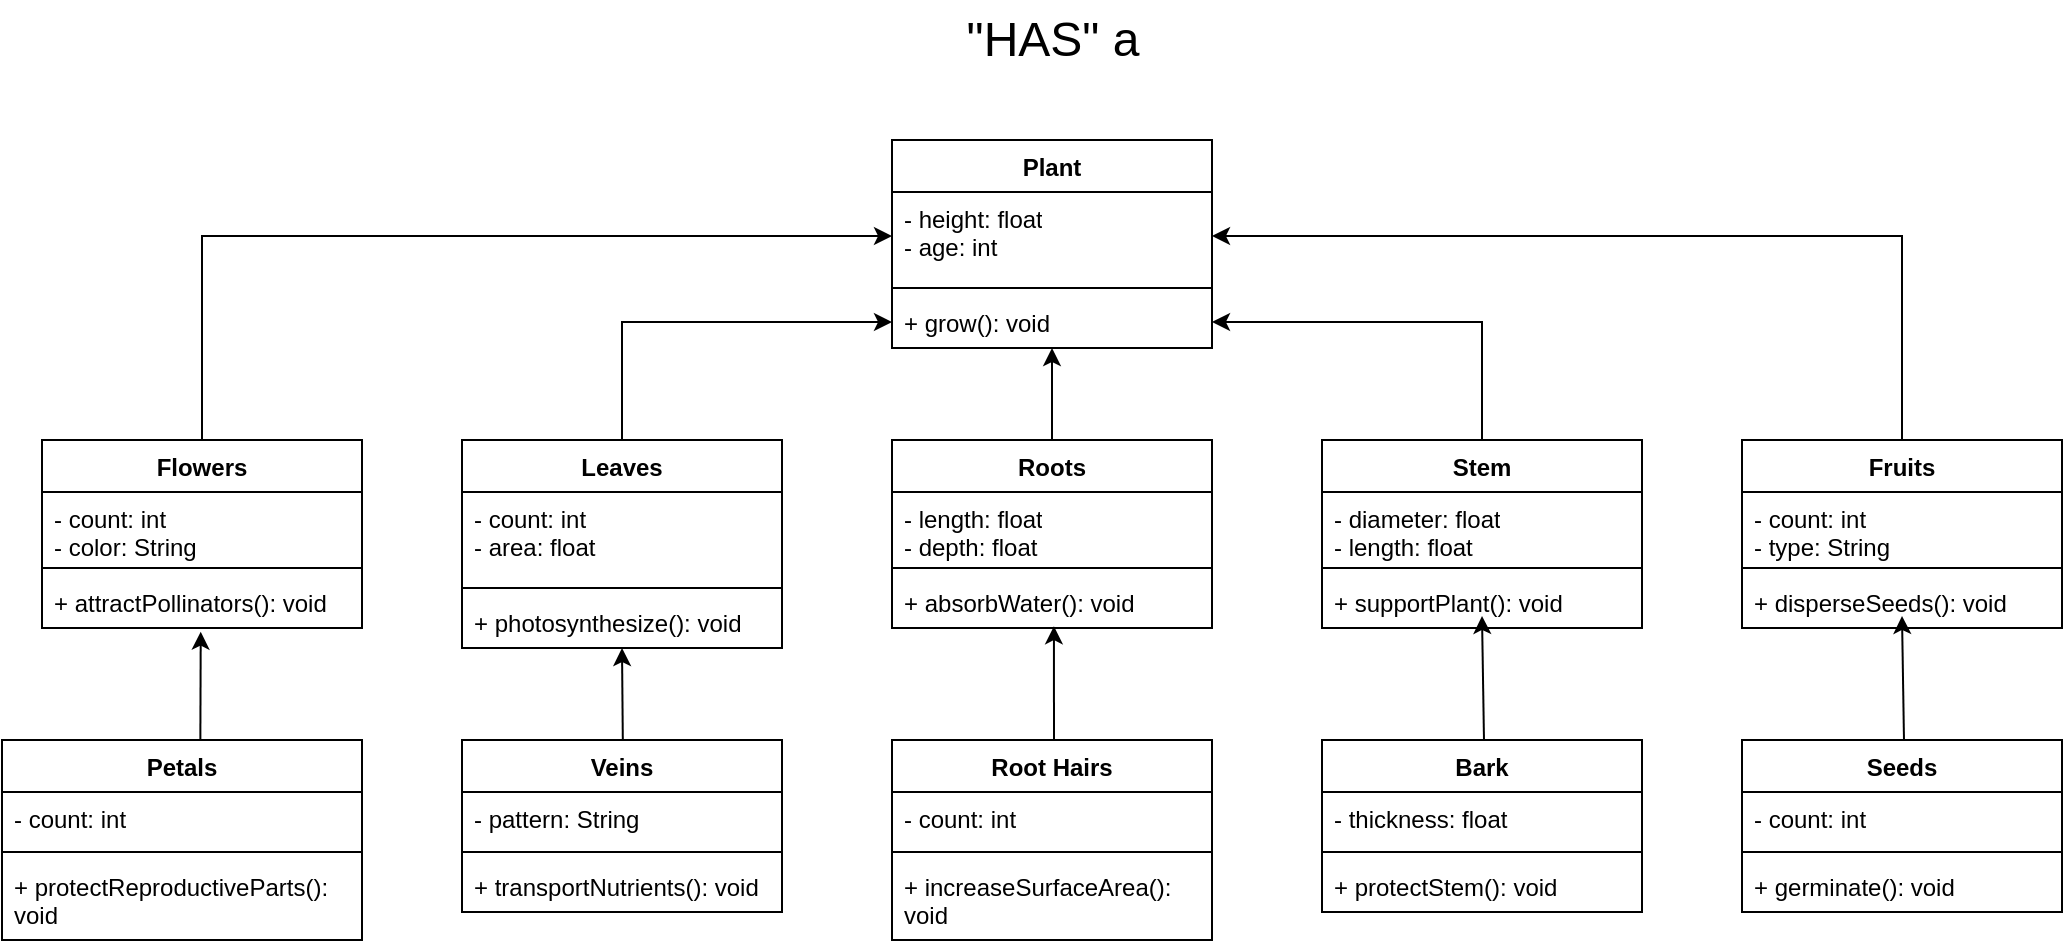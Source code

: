 <mxfile version="24.7.0" type="device">
  <diagram id="5oBT01l4Dd80JeENsS2k" name="Page-1">
    <mxGraphModel dx="2918" dy="2016" grid="1" gridSize="10" guides="1" tooltips="1" connect="1" arrows="1" fold="1" page="1" pageScale="1" pageWidth="850" pageHeight="1100" math="0" shadow="0">
      <root>
        <mxCell id="0" />
        <mxCell id="1" parent="0" />
        <mxCell id="GXYRI4kFbfI6HoHdZfFJ-1" value="Plant" style="swimlane;fontStyle=1;align=center;verticalAlign=top;childLayout=stackLayout;horizontal=1;startSize=26;horizontalStack=0;resizeParent=1;resizeParentMax=0;resizeLast=0;collapsible=1;marginBottom=0;whiteSpace=wrap;html=1;" vertex="1" parent="1">
          <mxGeometry x="345" y="40" width="160" height="104" as="geometry" />
        </mxCell>
        <mxCell id="GXYRI4kFbfI6HoHdZfFJ-2" value="- height: float&lt;div&gt;- age: int &lt;/div&gt;" style="text;strokeColor=none;fillColor=none;align=left;verticalAlign=top;spacingLeft=4;spacingRight=4;overflow=hidden;rotatable=0;points=[[0,0.5],[1,0.5]];portConstraint=eastwest;whiteSpace=wrap;html=1;" vertex="1" parent="GXYRI4kFbfI6HoHdZfFJ-1">
          <mxGeometry y="26" width="160" height="44" as="geometry" />
        </mxCell>
        <mxCell id="GXYRI4kFbfI6HoHdZfFJ-3" value="" style="line;strokeWidth=1;fillColor=none;align=left;verticalAlign=middle;spacingTop=-1;spacingLeft=3;spacingRight=3;rotatable=0;labelPosition=right;points=[];portConstraint=eastwest;strokeColor=inherit;" vertex="1" parent="GXYRI4kFbfI6HoHdZfFJ-1">
          <mxGeometry y="70" width="160" height="8" as="geometry" />
        </mxCell>
        <mxCell id="GXYRI4kFbfI6HoHdZfFJ-4" value="+ grow(): void" style="text;strokeColor=none;fillColor=none;align=left;verticalAlign=top;spacingLeft=4;spacingRight=4;overflow=hidden;rotatable=0;points=[[0,0.5],[1,0.5]];portConstraint=eastwest;whiteSpace=wrap;html=1;" vertex="1" parent="GXYRI4kFbfI6HoHdZfFJ-1">
          <mxGeometry y="78" width="160" height="26" as="geometry" />
        </mxCell>
        <mxCell id="GXYRI4kFbfI6HoHdZfFJ-5" value="Roots&lt;div&gt;&lt;br&gt;&lt;/div&gt;" style="swimlane;fontStyle=1;align=center;verticalAlign=top;childLayout=stackLayout;horizontal=1;startSize=26;horizontalStack=0;resizeParent=1;resizeParentMax=0;resizeLast=0;collapsible=1;marginBottom=0;whiteSpace=wrap;html=1;" vertex="1" parent="1">
          <mxGeometry x="345" y="190" width="160" height="94" as="geometry" />
        </mxCell>
        <mxCell id="GXYRI4kFbfI6HoHdZfFJ-6" value="- length: float&lt;div&gt;- depth: float&lt;br&gt;&lt;/div&gt;" style="text;strokeColor=none;fillColor=none;align=left;verticalAlign=top;spacingLeft=4;spacingRight=4;overflow=hidden;rotatable=0;points=[[0,0.5],[1,0.5]];portConstraint=eastwest;whiteSpace=wrap;html=1;" vertex="1" parent="GXYRI4kFbfI6HoHdZfFJ-5">
          <mxGeometry y="26" width="160" height="34" as="geometry" />
        </mxCell>
        <mxCell id="GXYRI4kFbfI6HoHdZfFJ-7" value="" style="line;strokeWidth=1;fillColor=none;align=left;verticalAlign=middle;spacingTop=-1;spacingLeft=3;spacingRight=3;rotatable=0;labelPosition=right;points=[];portConstraint=eastwest;strokeColor=inherit;" vertex="1" parent="GXYRI4kFbfI6HoHdZfFJ-5">
          <mxGeometry y="60" width="160" height="8" as="geometry" />
        </mxCell>
        <mxCell id="GXYRI4kFbfI6HoHdZfFJ-8" value="+ absorbWater(): void" style="text;strokeColor=none;fillColor=none;align=left;verticalAlign=top;spacingLeft=4;spacingRight=4;overflow=hidden;rotatable=0;points=[[0,0.5],[1,0.5]];portConstraint=eastwest;whiteSpace=wrap;html=1;" vertex="1" parent="GXYRI4kFbfI6HoHdZfFJ-5">
          <mxGeometry y="68" width="160" height="26" as="geometry" />
        </mxCell>
        <mxCell id="GXYRI4kFbfI6HoHdZfFJ-55" style="edgeStyle=orthogonalEdgeStyle;rounded=0;orthogonalLoop=1;jettySize=auto;html=1;entryX=1;entryY=0.5;entryDx=0;entryDy=0;" edge="1" parent="1" source="GXYRI4kFbfI6HoHdZfFJ-10" target="GXYRI4kFbfI6HoHdZfFJ-4">
          <mxGeometry relative="1" as="geometry" />
        </mxCell>
        <mxCell id="GXYRI4kFbfI6HoHdZfFJ-10" value="&lt;div&gt;Stem&lt;/div&gt;" style="swimlane;fontStyle=1;align=center;verticalAlign=top;childLayout=stackLayout;horizontal=1;startSize=26;horizontalStack=0;resizeParent=1;resizeParentMax=0;resizeLast=0;collapsible=1;marginBottom=0;whiteSpace=wrap;html=1;" vertex="1" parent="1">
          <mxGeometry x="560" y="190" width="160" height="94" as="geometry" />
        </mxCell>
        <mxCell id="GXYRI4kFbfI6HoHdZfFJ-11" value="- diameter: float&lt;div&gt;- length: float&lt;br&gt;&lt;/div&gt;" style="text;strokeColor=none;fillColor=none;align=left;verticalAlign=top;spacingLeft=4;spacingRight=4;overflow=hidden;rotatable=0;points=[[0,0.5],[1,0.5]];portConstraint=eastwest;whiteSpace=wrap;html=1;" vertex="1" parent="GXYRI4kFbfI6HoHdZfFJ-10">
          <mxGeometry y="26" width="160" height="34" as="geometry" />
        </mxCell>
        <mxCell id="GXYRI4kFbfI6HoHdZfFJ-12" value="" style="line;strokeWidth=1;fillColor=none;align=left;verticalAlign=middle;spacingTop=-1;spacingLeft=3;spacingRight=3;rotatable=0;labelPosition=right;points=[];portConstraint=eastwest;strokeColor=inherit;" vertex="1" parent="GXYRI4kFbfI6HoHdZfFJ-10">
          <mxGeometry y="60" width="160" height="8" as="geometry" />
        </mxCell>
        <mxCell id="GXYRI4kFbfI6HoHdZfFJ-13" value="+ supportPlant(): void" style="text;strokeColor=none;fillColor=none;align=left;verticalAlign=top;spacingLeft=4;spacingRight=4;overflow=hidden;rotatable=0;points=[[0,0.5],[1,0.5]];portConstraint=eastwest;whiteSpace=wrap;html=1;" vertex="1" parent="GXYRI4kFbfI6HoHdZfFJ-10">
          <mxGeometry y="68" width="160" height="26" as="geometry" />
        </mxCell>
        <mxCell id="GXYRI4kFbfI6HoHdZfFJ-53" style="edgeStyle=orthogonalEdgeStyle;rounded=0;orthogonalLoop=1;jettySize=auto;html=1;exitX=0.5;exitY=0;exitDx=0;exitDy=0;entryX=0;entryY=0.5;entryDx=0;entryDy=0;" edge="1" parent="1" source="GXYRI4kFbfI6HoHdZfFJ-14" target="GXYRI4kFbfI6HoHdZfFJ-4">
          <mxGeometry relative="1" as="geometry">
            <mxPoint x="210.471" y="120" as="targetPoint" />
          </mxGeometry>
        </mxCell>
        <mxCell id="GXYRI4kFbfI6HoHdZfFJ-14" value="&lt;div&gt;Leaves&lt;/div&gt;" style="swimlane;fontStyle=1;align=center;verticalAlign=top;childLayout=stackLayout;horizontal=1;startSize=26;horizontalStack=0;resizeParent=1;resizeParentMax=0;resizeLast=0;collapsible=1;marginBottom=0;whiteSpace=wrap;html=1;" vertex="1" parent="1">
          <mxGeometry x="130" y="190" width="160" height="104" as="geometry" />
        </mxCell>
        <mxCell id="GXYRI4kFbfI6HoHdZfFJ-15" value="- count: int&lt;br&gt;- area: float " style="text;strokeColor=none;fillColor=none;align=left;verticalAlign=top;spacingLeft=4;spacingRight=4;overflow=hidden;rotatable=0;points=[[0,0.5],[1,0.5]];portConstraint=eastwest;whiteSpace=wrap;html=1;" vertex="1" parent="GXYRI4kFbfI6HoHdZfFJ-14">
          <mxGeometry y="26" width="160" height="44" as="geometry" />
        </mxCell>
        <mxCell id="GXYRI4kFbfI6HoHdZfFJ-16" value="" style="line;strokeWidth=1;fillColor=none;align=left;verticalAlign=middle;spacingTop=-1;spacingLeft=3;spacingRight=3;rotatable=0;labelPosition=right;points=[];portConstraint=eastwest;strokeColor=inherit;" vertex="1" parent="GXYRI4kFbfI6HoHdZfFJ-14">
          <mxGeometry y="70" width="160" height="8" as="geometry" />
        </mxCell>
        <mxCell id="GXYRI4kFbfI6HoHdZfFJ-17" value="+ photosynthesize(): void" style="text;strokeColor=none;fillColor=none;align=left;verticalAlign=top;spacingLeft=4;spacingRight=4;overflow=hidden;rotatable=0;points=[[0,0.5],[1,0.5]];portConstraint=eastwest;whiteSpace=wrap;html=1;" vertex="1" parent="GXYRI4kFbfI6HoHdZfFJ-14">
          <mxGeometry y="78" width="160" height="26" as="geometry" />
        </mxCell>
        <mxCell id="GXYRI4kFbfI6HoHdZfFJ-56" style="edgeStyle=orthogonalEdgeStyle;rounded=0;orthogonalLoop=1;jettySize=auto;html=1;exitX=0.5;exitY=0;exitDx=0;exitDy=0;entryX=0;entryY=0.5;entryDx=0;entryDy=0;" edge="1" parent="1" source="GXYRI4kFbfI6HoHdZfFJ-18" target="GXYRI4kFbfI6HoHdZfFJ-2">
          <mxGeometry relative="1" as="geometry">
            <mxPoint y="70" as="targetPoint" />
          </mxGeometry>
        </mxCell>
        <mxCell id="GXYRI4kFbfI6HoHdZfFJ-18" value="&lt;div&gt;Flowers&lt;/div&gt;" style="swimlane;fontStyle=1;align=center;verticalAlign=top;childLayout=stackLayout;horizontal=1;startSize=26;horizontalStack=0;resizeParent=1;resizeParentMax=0;resizeLast=0;collapsible=1;marginBottom=0;whiteSpace=wrap;html=1;" vertex="1" parent="1">
          <mxGeometry x="-80" y="190" width="160" height="94" as="geometry" />
        </mxCell>
        <mxCell id="GXYRI4kFbfI6HoHdZfFJ-19" value="- count: int&lt;div&gt;- color: String&lt;br&gt;&lt;/div&gt;" style="text;strokeColor=none;fillColor=none;align=left;verticalAlign=top;spacingLeft=4;spacingRight=4;overflow=hidden;rotatable=0;points=[[0,0.5],[1,0.5]];portConstraint=eastwest;whiteSpace=wrap;html=1;" vertex="1" parent="GXYRI4kFbfI6HoHdZfFJ-18">
          <mxGeometry y="26" width="160" height="34" as="geometry" />
        </mxCell>
        <mxCell id="GXYRI4kFbfI6HoHdZfFJ-20" value="" style="line;strokeWidth=1;fillColor=none;align=left;verticalAlign=middle;spacingTop=-1;spacingLeft=3;spacingRight=3;rotatable=0;labelPosition=right;points=[];portConstraint=eastwest;strokeColor=inherit;" vertex="1" parent="GXYRI4kFbfI6HoHdZfFJ-18">
          <mxGeometry y="60" width="160" height="8" as="geometry" />
        </mxCell>
        <mxCell id="GXYRI4kFbfI6HoHdZfFJ-21" value="+ attractPollinators(): void" style="text;strokeColor=none;fillColor=none;align=left;verticalAlign=top;spacingLeft=4;spacingRight=4;overflow=hidden;rotatable=0;points=[[0,0.5],[1,0.5]];portConstraint=eastwest;whiteSpace=wrap;html=1;" vertex="1" parent="GXYRI4kFbfI6HoHdZfFJ-18">
          <mxGeometry y="68" width="160" height="26" as="geometry" />
        </mxCell>
        <mxCell id="GXYRI4kFbfI6HoHdZfFJ-57" style="edgeStyle=orthogonalEdgeStyle;rounded=0;orthogonalLoop=1;jettySize=auto;html=1;entryX=1;entryY=0.5;entryDx=0;entryDy=0;" edge="1" parent="1" source="GXYRI4kFbfI6HoHdZfFJ-22" target="GXYRI4kFbfI6HoHdZfFJ-2">
          <mxGeometry relative="1" as="geometry" />
        </mxCell>
        <mxCell id="GXYRI4kFbfI6HoHdZfFJ-22" value="&lt;div&gt;Fruits&lt;/div&gt;" style="swimlane;fontStyle=1;align=center;verticalAlign=top;childLayout=stackLayout;horizontal=1;startSize=26;horizontalStack=0;resizeParent=1;resizeParentMax=0;resizeLast=0;collapsible=1;marginBottom=0;whiteSpace=wrap;html=1;" vertex="1" parent="1">
          <mxGeometry x="770" y="190" width="160" height="94" as="geometry" />
        </mxCell>
        <mxCell id="GXYRI4kFbfI6HoHdZfFJ-23" value="- count: int&lt;div&gt;- type: String&amp;nbsp;&lt;br&gt;&lt;/div&gt;" style="text;strokeColor=none;fillColor=none;align=left;verticalAlign=top;spacingLeft=4;spacingRight=4;overflow=hidden;rotatable=0;points=[[0,0.5],[1,0.5]];portConstraint=eastwest;whiteSpace=wrap;html=1;" vertex="1" parent="GXYRI4kFbfI6HoHdZfFJ-22">
          <mxGeometry y="26" width="160" height="34" as="geometry" />
        </mxCell>
        <mxCell id="GXYRI4kFbfI6HoHdZfFJ-24" value="" style="line;strokeWidth=1;fillColor=none;align=left;verticalAlign=middle;spacingTop=-1;spacingLeft=3;spacingRight=3;rotatable=0;labelPosition=right;points=[];portConstraint=eastwest;strokeColor=inherit;" vertex="1" parent="GXYRI4kFbfI6HoHdZfFJ-22">
          <mxGeometry y="60" width="160" height="8" as="geometry" />
        </mxCell>
        <mxCell id="GXYRI4kFbfI6HoHdZfFJ-25" value="+ disperseSeeds(): void" style="text;strokeColor=none;fillColor=none;align=left;verticalAlign=top;spacingLeft=4;spacingRight=4;overflow=hidden;rotatable=0;points=[[0,0.5],[1,0.5]];portConstraint=eastwest;whiteSpace=wrap;html=1;" vertex="1" parent="GXYRI4kFbfI6HoHdZfFJ-22">
          <mxGeometry y="68" width="160" height="26" as="geometry" />
        </mxCell>
        <mxCell id="GXYRI4kFbfI6HoHdZfFJ-26" value="&lt;div&gt;Seeds&lt;/div&gt;" style="swimlane;fontStyle=1;align=center;verticalAlign=top;childLayout=stackLayout;horizontal=1;startSize=26;horizontalStack=0;resizeParent=1;resizeParentMax=0;resizeLast=0;collapsible=1;marginBottom=0;whiteSpace=wrap;html=1;" vertex="1" parent="1">
          <mxGeometry x="770" y="340" width="160" height="86" as="geometry" />
        </mxCell>
        <mxCell id="GXYRI4kFbfI6HoHdZfFJ-27" value="- count: int" style="text;strokeColor=none;fillColor=none;align=left;verticalAlign=top;spacingLeft=4;spacingRight=4;overflow=hidden;rotatable=0;points=[[0,0.5],[1,0.5]];portConstraint=eastwest;whiteSpace=wrap;html=1;" vertex="1" parent="GXYRI4kFbfI6HoHdZfFJ-26">
          <mxGeometry y="26" width="160" height="26" as="geometry" />
        </mxCell>
        <mxCell id="GXYRI4kFbfI6HoHdZfFJ-28" value="" style="line;strokeWidth=1;fillColor=none;align=left;verticalAlign=middle;spacingTop=-1;spacingLeft=3;spacingRight=3;rotatable=0;labelPosition=right;points=[];portConstraint=eastwest;strokeColor=inherit;" vertex="1" parent="GXYRI4kFbfI6HoHdZfFJ-26">
          <mxGeometry y="52" width="160" height="8" as="geometry" />
        </mxCell>
        <mxCell id="GXYRI4kFbfI6HoHdZfFJ-29" value="+ germinate(): void" style="text;strokeColor=none;fillColor=none;align=left;verticalAlign=top;spacingLeft=4;spacingRight=4;overflow=hidden;rotatable=0;points=[[0,0.5],[1,0.5]];portConstraint=eastwest;whiteSpace=wrap;html=1;" vertex="1" parent="GXYRI4kFbfI6HoHdZfFJ-26">
          <mxGeometry y="60" width="160" height="26" as="geometry" />
        </mxCell>
        <mxCell id="GXYRI4kFbfI6HoHdZfFJ-30" value="&lt;div&gt;Petals&lt;/div&gt;" style="swimlane;fontStyle=1;align=center;verticalAlign=top;childLayout=stackLayout;horizontal=1;startSize=26;horizontalStack=0;resizeParent=1;resizeParentMax=0;resizeLast=0;collapsible=1;marginBottom=0;whiteSpace=wrap;html=1;" vertex="1" parent="1">
          <mxGeometry x="-100" y="340" width="180" height="100" as="geometry" />
        </mxCell>
        <mxCell id="GXYRI4kFbfI6HoHdZfFJ-31" value="- count: int " style="text;strokeColor=none;fillColor=none;align=left;verticalAlign=top;spacingLeft=4;spacingRight=4;overflow=hidden;rotatable=0;points=[[0,0.5],[1,0.5]];portConstraint=eastwest;whiteSpace=wrap;html=1;" vertex="1" parent="GXYRI4kFbfI6HoHdZfFJ-30">
          <mxGeometry y="26" width="180" height="26" as="geometry" />
        </mxCell>
        <mxCell id="GXYRI4kFbfI6HoHdZfFJ-32" value="" style="line;strokeWidth=1;fillColor=none;align=left;verticalAlign=middle;spacingTop=-1;spacingLeft=3;spacingRight=3;rotatable=0;labelPosition=right;points=[];portConstraint=eastwest;strokeColor=inherit;" vertex="1" parent="GXYRI4kFbfI6HoHdZfFJ-30">
          <mxGeometry y="52" width="180" height="8" as="geometry" />
        </mxCell>
        <mxCell id="GXYRI4kFbfI6HoHdZfFJ-33" value="+ protectReproductiveParts(): void" style="text;strokeColor=none;fillColor=none;align=left;verticalAlign=top;spacingLeft=4;spacingRight=4;overflow=hidden;rotatable=0;points=[[0,0.5],[1,0.5]];portConstraint=eastwest;whiteSpace=wrap;html=1;" vertex="1" parent="GXYRI4kFbfI6HoHdZfFJ-30">
          <mxGeometry y="60" width="180" height="40" as="geometry" />
        </mxCell>
        <mxCell id="GXYRI4kFbfI6HoHdZfFJ-34" value="&lt;div&gt;Root Hairs&lt;/div&gt;" style="swimlane;fontStyle=1;align=center;verticalAlign=top;childLayout=stackLayout;horizontal=1;startSize=26;horizontalStack=0;resizeParent=1;resizeParentMax=0;resizeLast=0;collapsible=1;marginBottom=0;whiteSpace=wrap;html=1;" vertex="1" parent="1">
          <mxGeometry x="345" y="340" width="160" height="100" as="geometry" />
        </mxCell>
        <mxCell id="GXYRI4kFbfI6HoHdZfFJ-35" value="- count: int" style="text;strokeColor=none;fillColor=none;align=left;verticalAlign=top;spacingLeft=4;spacingRight=4;overflow=hidden;rotatable=0;points=[[0,0.5],[1,0.5]];portConstraint=eastwest;whiteSpace=wrap;html=1;" vertex="1" parent="GXYRI4kFbfI6HoHdZfFJ-34">
          <mxGeometry y="26" width="160" height="26" as="geometry" />
        </mxCell>
        <mxCell id="GXYRI4kFbfI6HoHdZfFJ-36" value="" style="line;strokeWidth=1;fillColor=none;align=left;verticalAlign=middle;spacingTop=-1;spacingLeft=3;spacingRight=3;rotatable=0;labelPosition=right;points=[];portConstraint=eastwest;strokeColor=inherit;" vertex="1" parent="GXYRI4kFbfI6HoHdZfFJ-34">
          <mxGeometry y="52" width="160" height="8" as="geometry" />
        </mxCell>
        <mxCell id="GXYRI4kFbfI6HoHdZfFJ-37" value="+ increaseSurfaceArea(): void " style="text;strokeColor=none;fillColor=none;align=left;verticalAlign=top;spacingLeft=4;spacingRight=4;overflow=hidden;rotatable=0;points=[[0,0.5],[1,0.5]];portConstraint=eastwest;whiteSpace=wrap;html=1;" vertex="1" parent="GXYRI4kFbfI6HoHdZfFJ-34">
          <mxGeometry y="60" width="160" height="40" as="geometry" />
        </mxCell>
        <mxCell id="GXYRI4kFbfI6HoHdZfFJ-38" value="&lt;div&gt;Veins&lt;/div&gt;" style="swimlane;fontStyle=1;align=center;verticalAlign=top;childLayout=stackLayout;horizontal=1;startSize=26;horizontalStack=0;resizeParent=1;resizeParentMax=0;resizeLast=0;collapsible=1;marginBottom=0;whiteSpace=wrap;html=1;" vertex="1" parent="1">
          <mxGeometry x="130" y="340" width="160" height="86" as="geometry" />
        </mxCell>
        <mxCell id="GXYRI4kFbfI6HoHdZfFJ-39" value="- pattern: String" style="text;strokeColor=none;fillColor=none;align=left;verticalAlign=top;spacingLeft=4;spacingRight=4;overflow=hidden;rotatable=0;points=[[0,0.5],[1,0.5]];portConstraint=eastwest;whiteSpace=wrap;html=1;" vertex="1" parent="GXYRI4kFbfI6HoHdZfFJ-38">
          <mxGeometry y="26" width="160" height="26" as="geometry" />
        </mxCell>
        <mxCell id="GXYRI4kFbfI6HoHdZfFJ-40" value="" style="line;strokeWidth=1;fillColor=none;align=left;verticalAlign=middle;spacingTop=-1;spacingLeft=3;spacingRight=3;rotatable=0;labelPosition=right;points=[];portConstraint=eastwest;strokeColor=inherit;" vertex="1" parent="GXYRI4kFbfI6HoHdZfFJ-38">
          <mxGeometry y="52" width="160" height="8" as="geometry" />
        </mxCell>
        <mxCell id="GXYRI4kFbfI6HoHdZfFJ-41" value="+ transportNutrients(): void" style="text;strokeColor=none;fillColor=none;align=left;verticalAlign=top;spacingLeft=4;spacingRight=4;overflow=hidden;rotatable=0;points=[[0,0.5],[1,0.5]];portConstraint=eastwest;whiteSpace=wrap;html=1;" vertex="1" parent="GXYRI4kFbfI6HoHdZfFJ-38">
          <mxGeometry y="60" width="160" height="26" as="geometry" />
        </mxCell>
        <mxCell id="GXYRI4kFbfI6HoHdZfFJ-42" value="&lt;div&gt;Bark&lt;/div&gt;" style="swimlane;fontStyle=1;align=center;verticalAlign=top;childLayout=stackLayout;horizontal=1;startSize=26;horizontalStack=0;resizeParent=1;resizeParentMax=0;resizeLast=0;collapsible=1;marginBottom=0;whiteSpace=wrap;html=1;" vertex="1" parent="1">
          <mxGeometry x="560" y="340" width="160" height="86" as="geometry" />
        </mxCell>
        <mxCell id="GXYRI4kFbfI6HoHdZfFJ-43" value="- thickness: float" style="text;strokeColor=none;fillColor=none;align=left;verticalAlign=top;spacingLeft=4;spacingRight=4;overflow=hidden;rotatable=0;points=[[0,0.5],[1,0.5]];portConstraint=eastwest;whiteSpace=wrap;html=1;" vertex="1" parent="GXYRI4kFbfI6HoHdZfFJ-42">
          <mxGeometry y="26" width="160" height="26" as="geometry" />
        </mxCell>
        <mxCell id="GXYRI4kFbfI6HoHdZfFJ-44" value="" style="line;strokeWidth=1;fillColor=none;align=left;verticalAlign=middle;spacingTop=-1;spacingLeft=3;spacingRight=3;rotatable=0;labelPosition=right;points=[];portConstraint=eastwest;strokeColor=inherit;" vertex="1" parent="GXYRI4kFbfI6HoHdZfFJ-42">
          <mxGeometry y="52" width="160" height="8" as="geometry" />
        </mxCell>
        <mxCell id="GXYRI4kFbfI6HoHdZfFJ-45" value="+ protectStem(): void" style="text;strokeColor=none;fillColor=none;align=left;verticalAlign=top;spacingLeft=4;spacingRight=4;overflow=hidden;rotatable=0;points=[[0,0.5],[1,0.5]];portConstraint=eastwest;whiteSpace=wrap;html=1;" vertex="1" parent="GXYRI4kFbfI6HoHdZfFJ-42">
          <mxGeometry y="60" width="160" height="26" as="geometry" />
        </mxCell>
        <mxCell id="GXYRI4kFbfI6HoHdZfFJ-46" value="" style="endArrow=classic;html=1;rounded=0;exitX=0.551;exitY=-0.002;exitDx=0;exitDy=0;entryX=0.496;entryY=1.07;entryDx=0;entryDy=0;entryPerimeter=0;exitPerimeter=0;" edge="1" parent="1" source="GXYRI4kFbfI6HoHdZfFJ-30" target="GXYRI4kFbfI6HoHdZfFJ-21">
          <mxGeometry width="50" height="50" relative="1" as="geometry">
            <mxPoint x="410" y="310" as="sourcePoint" />
            <mxPoint y="290" as="targetPoint" />
          </mxGeometry>
        </mxCell>
        <mxCell id="GXYRI4kFbfI6HoHdZfFJ-47" value="" style="endArrow=classic;html=1;rounded=0;exitX=0.5;exitY=0;exitDx=0;exitDy=0;entryX=0.5;entryY=1;entryDx=0;entryDy=0;" edge="1" parent="1" target="GXYRI4kFbfI6HoHdZfFJ-14">
          <mxGeometry width="50" height="50" relative="1" as="geometry">
            <mxPoint x="210.41" y="340" as="sourcePoint" />
            <mxPoint x="210" y="300" as="targetPoint" />
          </mxGeometry>
        </mxCell>
        <mxCell id="GXYRI4kFbfI6HoHdZfFJ-48" value="" style="endArrow=classic;html=1;rounded=0;exitX=0.5;exitY=0;exitDx=0;exitDy=0;entryX=0.506;entryY=0.965;entryDx=0;entryDy=0;entryPerimeter=0;" edge="1" parent="1" target="GXYRI4kFbfI6HoHdZfFJ-8">
          <mxGeometry width="50" height="50" relative="1" as="geometry">
            <mxPoint x="426" y="340" as="sourcePoint" />
            <mxPoint x="425" y="290" as="targetPoint" />
          </mxGeometry>
        </mxCell>
        <mxCell id="GXYRI4kFbfI6HoHdZfFJ-49" value="" style="endArrow=classic;html=1;rounded=0;exitX=0.5;exitY=0;exitDx=0;exitDy=0;entryX=0.496;entryY=1.07;entryDx=0;entryDy=0;entryPerimeter=0;" edge="1" parent="1">
          <mxGeometry width="50" height="50" relative="1" as="geometry">
            <mxPoint x="641" y="340" as="sourcePoint" />
            <mxPoint x="640" y="278" as="targetPoint" />
          </mxGeometry>
        </mxCell>
        <mxCell id="GXYRI4kFbfI6HoHdZfFJ-50" value="" style="endArrow=classic;html=1;rounded=0;exitX=0.5;exitY=0;exitDx=0;exitDy=0;entryX=0.496;entryY=1.07;entryDx=0;entryDy=0;entryPerimeter=0;" edge="1" parent="1">
          <mxGeometry width="50" height="50" relative="1" as="geometry">
            <mxPoint x="851" y="340" as="sourcePoint" />
            <mxPoint x="850" y="278" as="targetPoint" />
          </mxGeometry>
        </mxCell>
        <mxCell id="GXYRI4kFbfI6HoHdZfFJ-51" value="" style="endArrow=classic;html=1;rounded=0;exitX=0.5;exitY=0;exitDx=0;exitDy=0;entryX=0.5;entryY=1;entryDx=0;entryDy=0;" edge="1" parent="1" source="GXYRI4kFbfI6HoHdZfFJ-5" target="GXYRI4kFbfI6HoHdZfFJ-1">
          <mxGeometry width="50" height="50" relative="1" as="geometry">
            <mxPoint x="425" y="188" as="sourcePoint" />
            <mxPoint x="425" y="150" as="targetPoint" />
          </mxGeometry>
        </mxCell>
        <mxCell id="GXYRI4kFbfI6HoHdZfFJ-58" value="&lt;font style=&quot;font-size: 24px;&quot;&gt;&quot;HAS&quot; a&lt;/font&gt;" style="text;html=1;align=center;verticalAlign=middle;resizable=0;points=[];autosize=1;strokeColor=none;fillColor=none;" vertex="1" parent="1">
          <mxGeometry x="370" y="-30" width="110" height="40" as="geometry" />
        </mxCell>
      </root>
    </mxGraphModel>
  </diagram>
</mxfile>
